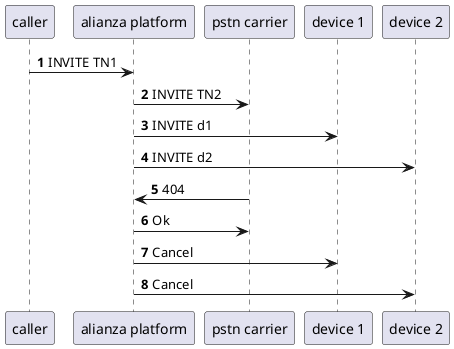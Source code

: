 @startuml
'https://plantuml.com/sequence-diagram

autonumber

participant caller as caller
participant "alianza platform" as alz
participant "pstn carrier" as pstn
participant "device 1" as d1
participant "device 2" as d2

caller -> alz: INVITE TN1
alz -> pstn: INVITE TN2
alz -> d1: INVITE d1
alz -> d2: INVITE d2
pstn -> alz: 404
alz -> pstn: Ok
alz -> d1: Cancel
alz -> d2: Cancel

@enduml
